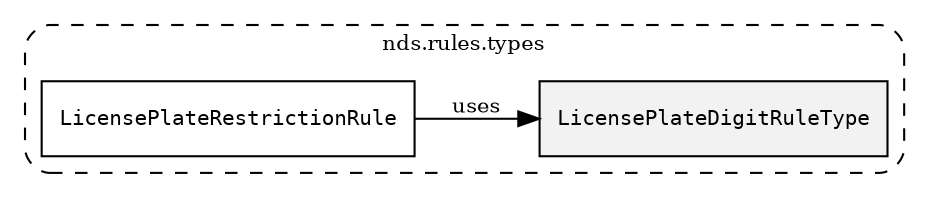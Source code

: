 /**
 * This dot file creates symbol collaboration diagram for LicensePlateDigitRuleType.
 */
digraph ZSERIO
{
    node [shape=box, fontsize=10];
    rankdir="LR";
    fontsize=10;
    tooltip="LicensePlateDigitRuleType collaboration diagram";

    subgraph "cluster_nds.rules.types"
    {
        style="dashed, rounded";
        label="nds.rules.types";
        tooltip="Package nds.rules.types";
        href="../../../content/packages/nds.rules.types.html#Package-nds-rules-types";
        target="_parent";

        "LicensePlateDigitRuleType" [style="filled", fillcolor="#0000000D", target="_parent", label=<<font face="monospace"><table align="center" border="0" cellspacing="0" cellpadding="0"><tr><td href="../../../content/packages/nds.rules.types.html#Enum-LicensePlateDigitRuleType" title="Enum defined in nds.rules.types">LicensePlateDigitRuleType</td></tr></table></font>>];
        "LicensePlateRestrictionRule" [target="_parent", label=<<font face="monospace"><table align="center" border="0" cellspacing="0" cellpadding="0"><tr><td href="../../../content/packages/nds.rules.types.html#Structure-LicensePlateRestrictionRule" title="Structure defined in nds.rules.types">LicensePlateRestrictionRule</td></tr></table></font>>];
    }

    "LicensePlateRestrictionRule" -> "LicensePlateDigitRuleType" [label="uses", fontsize=10];
}
